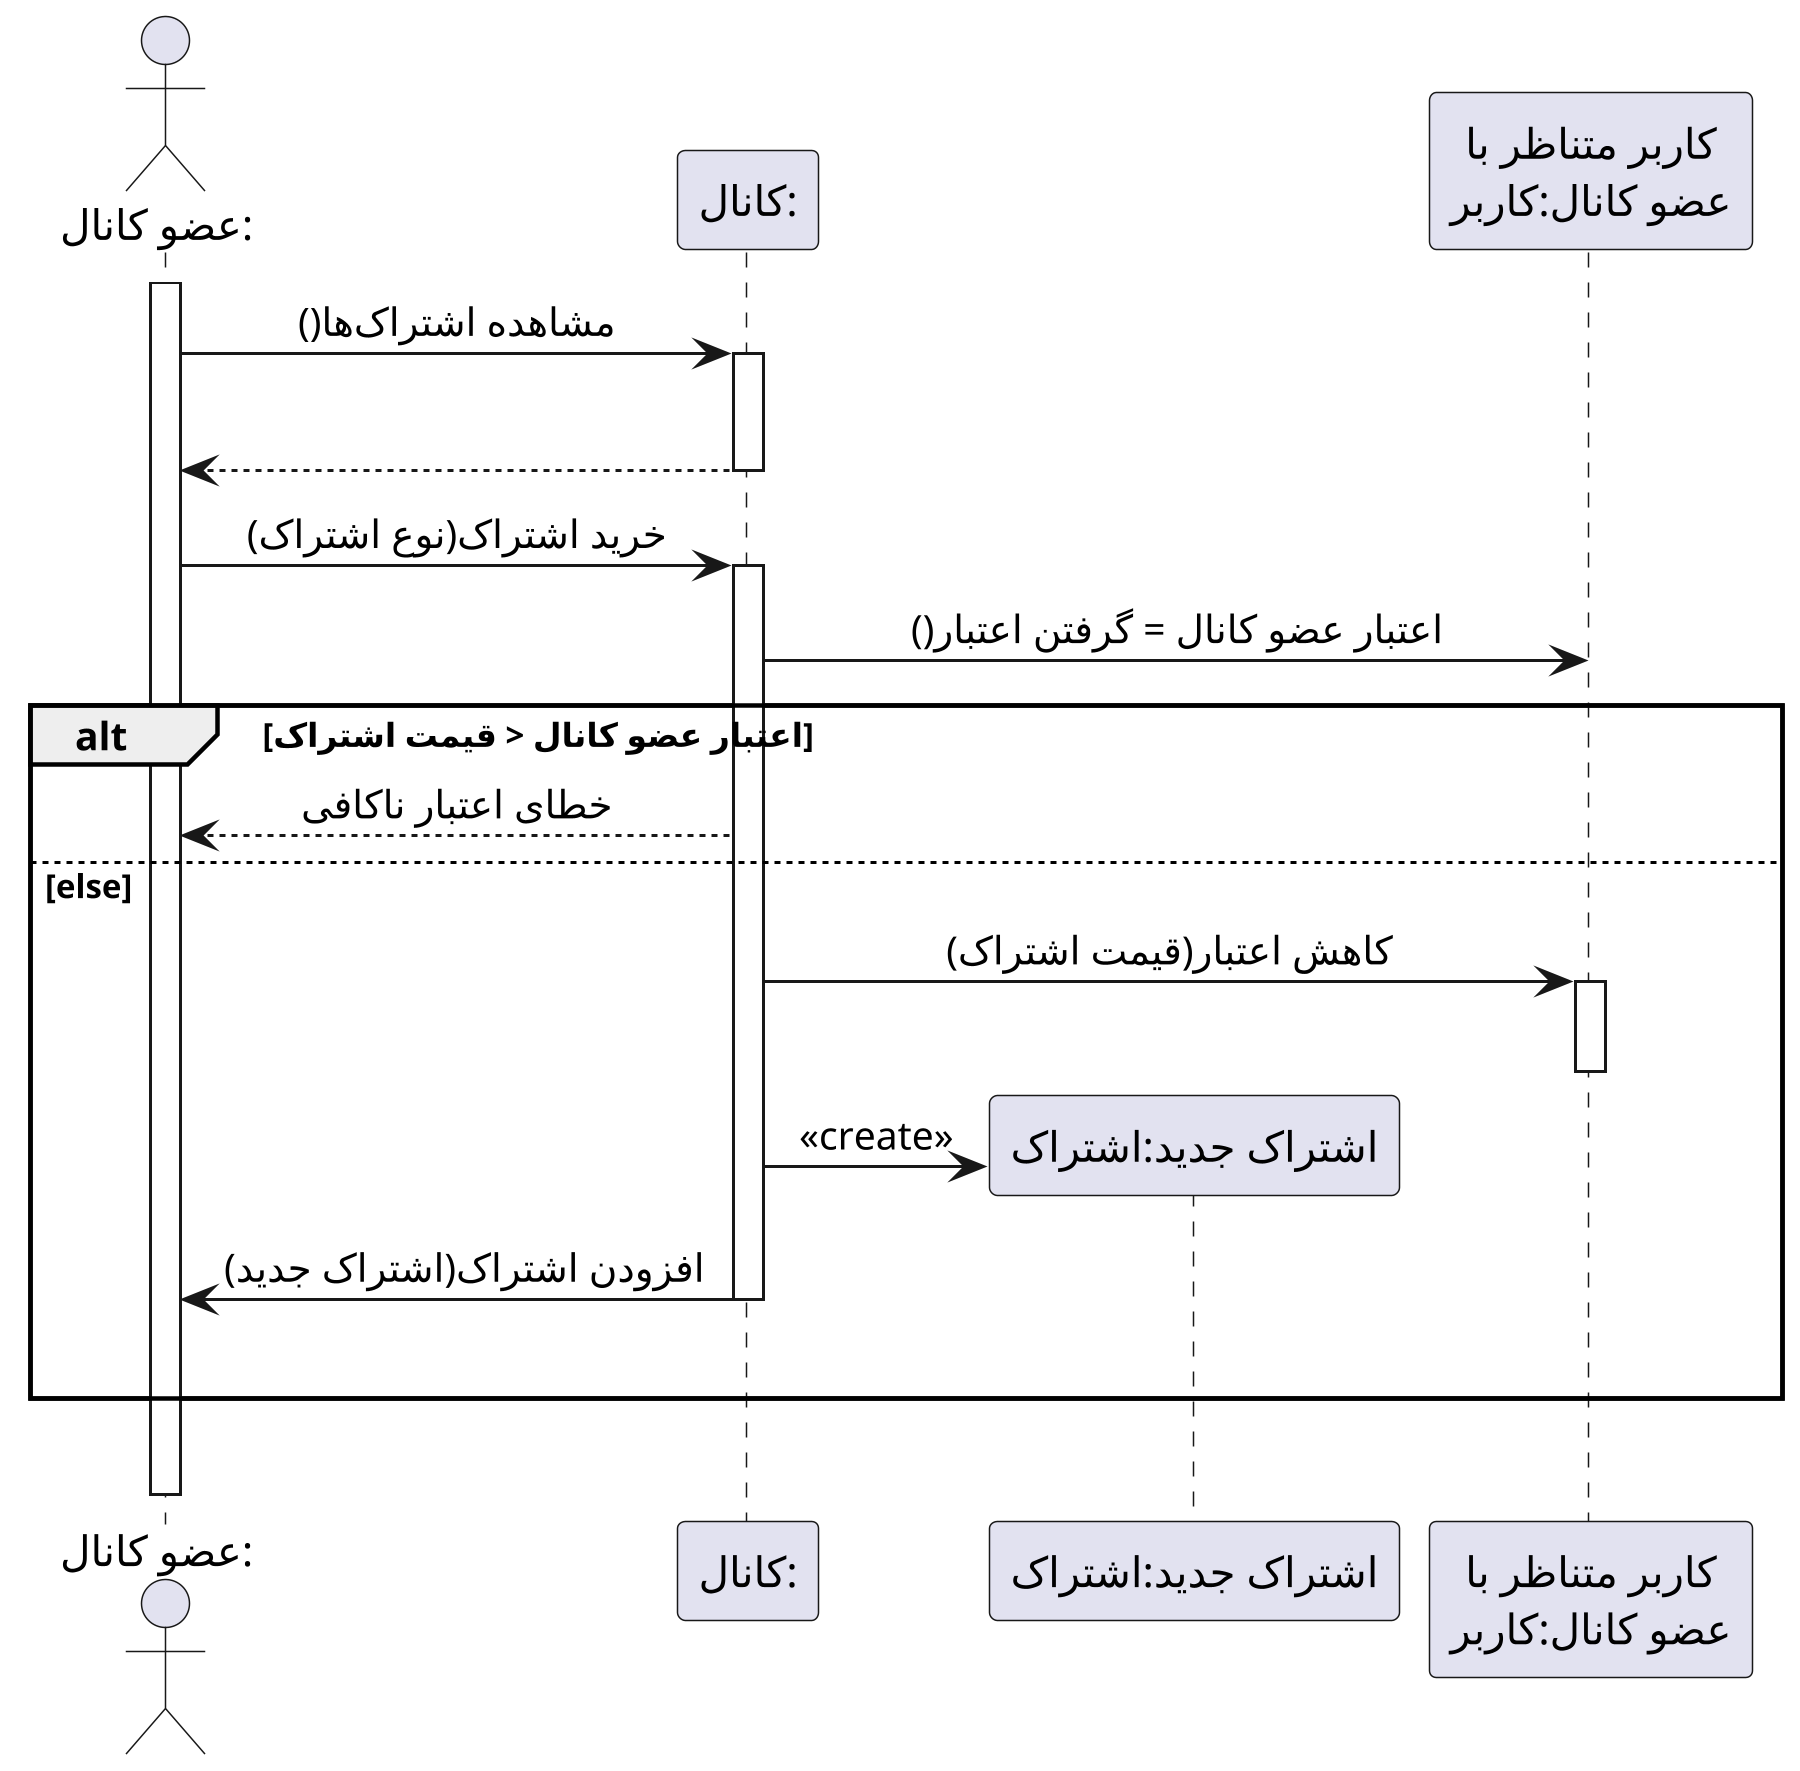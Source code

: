 @startuml buy_subscription


scale 3
skinparam DefaultFontName Vazir
skinparam DefaultTextAlignment center


actor ":عضو کانال" as member
participant ":کانال" as chanel
participant "اشتراک جدید:اشتراک" as subscription
participant "کاربر متناظر با\nعضو کانال:کاربر" as user


activate member
member -> chanel : مشاهده اشتراک‌ها()
activate chanel
|||
chanel --> member
deactivate chanel
member -> chanel : خرید اشتراک(نوع اشتراک)
activate chanel
chanel -> user : اعتبار عضو کانال = گرفتن اعتبار()
alt اعتبار عضو کانال < قیمت اشتراک
    chanel --> member : خطای اعتبار ناکافی
else else
    chanel -> user : کاهش اعتبار(قیمت اشتراک)
    activate user
    deactivate user
    chanel -> subscription ** : «create»
    chanel -> member : افزودن اشتراک(اشتراک جدید)
    deactivate chanel
    |||
end
|||
deactivate member

@enduml